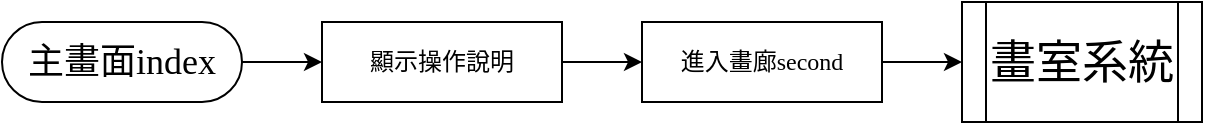 <mxfile version="25.0.3" pages="3">
  <diagram id="C5RBs43oDa-KdzZeNtuy" name="TITLE">
    <mxGraphModel dx="1958" dy="426" grid="1" gridSize="10" guides="1" tooltips="1" connect="1" arrows="1" fold="1" page="1" pageScale="1" pageWidth="1169" pageHeight="827" math="0" shadow="0">
      <root>
        <mxCell id="WIyWlLk6GJQsqaUBKTNV-0" />
        <mxCell id="WIyWlLk6GJQsqaUBKTNV-1" parent="WIyWlLk6GJQsqaUBKTNV-0" />
        <mxCell id="9QTVGhvaD_2GiiJZFoyZ-9" value="" style="edgeStyle=orthogonalEdgeStyle;rounded=0;orthogonalLoop=1;jettySize=auto;html=1;fontFamily=Kiwi Maru;fontSource=https%3A%2F%2Ffonts.googleapis.com%2Fcss%3Ffamily%3DKiwi%2BMaru;" edge="1" parent="WIyWlLk6GJQsqaUBKTNV-1" source="WIyWlLk6GJQsqaUBKTNV-3" target="9QTVGhvaD_2GiiJZFoyZ-3">
          <mxGeometry relative="1" as="geometry" />
        </mxCell>
        <mxCell id="WIyWlLk6GJQsqaUBKTNV-3" value="&lt;h2&gt;&lt;span style=&quot;font-weight: normal;&quot;&gt;主畫面index&lt;/span&gt;&lt;/h2&gt;" style="rounded=1;whiteSpace=wrap;html=1;fontSize=12;glass=0;strokeWidth=1;shadow=0;fontFamily=Kiwi Maru;fontSource=https%3A%2F%2Ffonts.googleapis.com%2Fcss%3Ffamily%3DKiwi%2BMaru;arcSize=50;" parent="WIyWlLk6GJQsqaUBKTNV-1" vertex="1">
          <mxGeometry x="-400" y="200" width="120" height="40" as="geometry" />
        </mxCell>
        <mxCell id="9QTVGhvaD_2GiiJZFoyZ-11" value="" style="edgeStyle=orthogonalEdgeStyle;rounded=0;orthogonalLoop=1;jettySize=auto;html=1;" edge="1" parent="WIyWlLk6GJQsqaUBKTNV-1" source="9QTVGhvaD_2GiiJZFoyZ-3" target="9QTVGhvaD_2GiiJZFoyZ-10">
          <mxGeometry relative="1" as="geometry" />
        </mxCell>
        <mxCell id="9QTVGhvaD_2GiiJZFoyZ-3" value="顯示操作說明" style="rounded=0;whiteSpace=wrap;html=1;fontFamily=Kiwi Maru;fontSource=https%3A%2F%2Ffonts.googleapis.com%2Fcss%3Ffamily%3DKiwi%2BMaru;" vertex="1" parent="WIyWlLk6GJQsqaUBKTNV-1">
          <mxGeometry x="-240" y="200" width="120" height="40" as="geometry" />
        </mxCell>
        <mxCell id="pJwQ3KTqY7-u9gj_tA-J-0" style="edgeStyle=orthogonalEdgeStyle;rounded=0;orthogonalLoop=1;jettySize=auto;html=1;exitX=1;exitY=0.5;exitDx=0;exitDy=0;entryX=0;entryY=0.5;entryDx=0;entryDy=0;" edge="1" parent="WIyWlLk6GJQsqaUBKTNV-1" source="9QTVGhvaD_2GiiJZFoyZ-10" target="9QTVGhvaD_2GiiJZFoyZ-23">
          <mxGeometry relative="1" as="geometry" />
        </mxCell>
        <mxCell id="9QTVGhvaD_2GiiJZFoyZ-10" value="進入畫廊second" style="rounded=0;whiteSpace=wrap;html=1;fontFamily=Kiwi Maru;fontSource=https%3A%2F%2Ffonts.googleapis.com%2Fcss%3Ffamily%3DKiwi%2BMaru;" vertex="1" parent="WIyWlLk6GJQsqaUBKTNV-1">
          <mxGeometry x="-80" y="200" width="120" height="40" as="geometry" />
        </mxCell>
        <mxCell id="9QTVGhvaD_2GiiJZFoyZ-23" value="&lt;h1&gt;&lt;font style=&quot;font-weight: normal; font-size: 23px;&quot; data-font-src=&quot;https://fonts.googleapis.com/css?family=Kiwi+Maru&quot; face=&quot;Kiwi Maru&quot;&gt;畫室系統&lt;/font&gt;&lt;/h1&gt;" style="shape=process;whiteSpace=wrap;html=1;backgroundOutline=1;" vertex="1" parent="WIyWlLk6GJQsqaUBKTNV-1">
          <mxGeometry x="80" y="190" width="120" height="60" as="geometry" />
        </mxCell>
      </root>
    </mxGraphModel>
  </diagram>
  <diagram name="畫室系統" id="c2WG5NS82znBJIUKlmE5">
    <mxGraphModel dx="2319" dy="622" grid="1" gridSize="10" guides="1" tooltips="1" connect="1" arrows="1" fold="1" page="1" pageScale="1" pageWidth="1169" pageHeight="827" math="0" shadow="0">
      <root>
        <mxCell id="p32bG_T66AEGrpSboCYd-0" />
        <mxCell id="p32bG_T66AEGrpSboCYd-1" parent="p32bG_T66AEGrpSboCYd-0" />
        <mxCell id="-irfm2_ZbzQ2pwfHfL90-2" style="edgeStyle=orthogonalEdgeStyle;rounded=0;orthogonalLoop=1;jettySize=auto;html=1;exitX=1;exitY=0.5;exitDx=0;exitDy=0;entryX=0;entryY=0.5;entryDx=0;entryDy=0;fontFamily=Kiwi Maru;fontSource=https%3A%2F%2Ffonts.googleapis.com%2Fcss%3Ffamily%3DKiwi%2BMaru;fontStyle=0" edge="1" parent="p32bG_T66AEGrpSboCYd-1" source="p32bG_T66AEGrpSboCYd-3" target="-irfm2_ZbzQ2pwfHfL90-1">
          <mxGeometry relative="1" as="geometry" />
        </mxCell>
        <mxCell id="p32bG_T66AEGrpSboCYd-3" value="&lt;h2&gt;&lt;span style=&quot;font-weight: normal;&quot;&gt;畫室系統&lt;/span&gt;&lt;/h2&gt;" style="rounded=1;whiteSpace=wrap;html=1;fontSize=12;glass=0;strokeWidth=1;shadow=0;fontFamily=Kiwi Maru;fontSource=https%3A%2F%2Ffonts.googleapis.com%2Fcss%3Ffamily%3DKiwi%2BMaru;arcSize=50;fontStyle=0" vertex="1" parent="p32bG_T66AEGrpSboCYd-1">
          <mxGeometry x="-560" y="200" width="120" height="40" as="geometry" />
        </mxCell>
        <mxCell id="p32bG_T66AEGrpSboCYd-8" style="edgeStyle=orthogonalEdgeStyle;rounded=0;orthogonalLoop=1;jettySize=auto;html=1;exitX=1;exitY=0.5;exitDx=0;exitDy=0;entryX=0;entryY=0.5;entryDx=0;entryDy=0;fontFamily=Kiwi Maru;fontSource=https%3A%2F%2Ffonts.googleapis.com%2Fcss%3Ffamily%3DKiwi%2BMaru;fontStyle=0" edge="1" parent="p32bG_T66AEGrpSboCYd-1" source="-irfm2_ZbzQ2pwfHfL90-4" target="p32bG_T66AEGrpSboCYd-19">
          <mxGeometry relative="1" as="geometry" />
        </mxCell>
        <mxCell id="p32bG_T66AEGrpSboCYd-9" value="Neon Gallery" style="edgeLabel;html=1;align=center;verticalAlign=middle;resizable=0;points=[];fontFamily=Kiwi Maru;fontSource=https%3A%2F%2Ffonts.googleapis.com%2Fcss%3Ffamily%3DKiwi%2BMaru;fontStyle=0" vertex="1" connectable="0" parent="p32bG_T66AEGrpSboCYd-8">
          <mxGeometry x="0.655" y="-1" relative="1" as="geometry">
            <mxPoint x="-12" y="-11" as="offset" />
          </mxGeometry>
        </mxCell>
        <mxCell id="p32bG_T66AEGrpSboCYd-10" style="edgeStyle=orthogonalEdgeStyle;rounded=0;orthogonalLoop=1;jettySize=auto;html=1;exitX=1;exitY=0.5;exitDx=0;exitDy=0;entryX=0;entryY=0.5;entryDx=0;entryDy=0;fontFamily=Kiwi Maru;fontSource=https%3A%2F%2Ffonts.googleapis.com%2Fcss%3Ffamily%3DKiwi%2BMaru;fontStyle=0" edge="1" parent="p32bG_T66AEGrpSboCYd-1" source="-irfm2_ZbzQ2pwfHfL90-4" target="p32bG_T66AEGrpSboCYd-23">
          <mxGeometry relative="1" as="geometry" />
        </mxCell>
        <mxCell id="p32bG_T66AEGrpSboCYd-11" value="Minecraft Gallery" style="edgeLabel;html=1;align=center;verticalAlign=middle;resizable=0;points=[];fontFamily=Kiwi Maru;fontSource=https%3A%2F%2Ffonts.googleapis.com%2Fcss%3Ffamily%3DKiwi%2BMaru;fontStyle=0" vertex="1" connectable="0" parent="p32bG_T66AEGrpSboCYd-10">
          <mxGeometry x="0.659" y="1" relative="1" as="geometry">
            <mxPoint x="-12" y="-9" as="offset" />
          </mxGeometry>
        </mxCell>
        <mxCell id="p32bG_T66AEGrpSboCYd-12" style="edgeStyle=orthogonalEdgeStyle;rounded=0;orthogonalLoop=1;jettySize=auto;html=1;exitX=1;exitY=0.5;exitDx=0;exitDy=0;entryX=0;entryY=0.5;entryDx=0;entryDy=0;fontFamily=Kiwi Maru;fontSource=https%3A%2F%2Ffonts.googleapis.com%2Fcss%3Ffamily%3DKiwi%2BMaru;fontStyle=0" edge="1" parent="p32bG_T66AEGrpSboCYd-1" source="-irfm2_ZbzQ2pwfHfL90-4" target="p32bG_T66AEGrpSboCYd-21">
          <mxGeometry relative="1" as="geometry" />
        </mxCell>
        <mxCell id="p32bG_T66AEGrpSboCYd-13" value="Classic Gallery" style="edgeLabel;html=1;align=center;verticalAlign=middle;resizable=0;points=[];fontFamily=Kiwi Maru;fontSource=https%3A%2F%2Ffonts.googleapis.com%2Fcss%3Ffamily%3DKiwi%2BMaru;fontStyle=0" vertex="1" connectable="0" parent="p32bG_T66AEGrpSboCYd-12">
          <mxGeometry x="0.511" relative="1" as="geometry">
            <mxPoint x="-6" y="-10" as="offset" />
          </mxGeometry>
        </mxCell>
        <mxCell id="-irfm2_ZbzQ2pwfHfL90-5" style="edgeStyle=orthogonalEdgeStyle;rounded=0;orthogonalLoop=1;jettySize=auto;html=1;entryX=0.5;entryY=1;entryDx=0;entryDy=0;fontStyle=0;fontFamily=Kiwi Maru;fontSource=https%3A%2F%2Ffonts.googleapis.com%2Fcss%3Ffamily%3DKiwi%2BMaru;" edge="1" parent="p32bG_T66AEGrpSboCYd-1" source="p32bG_T66AEGrpSboCYd-17" target="-irfm2_ZbzQ2pwfHfL90-4">
          <mxGeometry relative="1" as="geometry" />
        </mxCell>
        <mxCell id="-irfm2_ZbzQ2pwfHfL90-11" value="Yes" style="edgeLabel;html=1;align=center;verticalAlign=middle;resizable=0;points=[];fontStyle=0;fontFamily=Kiwi Maru;fontSource=https%3A%2F%2Ffonts.googleapis.com%2Fcss%3Ffamily%3DKiwi%2BMaru;" vertex="1" connectable="0" parent="-irfm2_ZbzQ2pwfHfL90-5">
          <mxGeometry x="-0.24" y="1" relative="1" as="geometry">
            <mxPoint x="11" y="-6" as="offset" />
          </mxGeometry>
        </mxCell>
        <mxCell id="kcLWZ5KZYA2a2tYNYy8--5" style="edgeStyle=orthogonalEdgeStyle;rounded=0;orthogonalLoop=1;jettySize=auto;html=1;exitX=1;exitY=0.5;exitDx=0;exitDy=0;fontStyle=0;fontFamily=Kiwi Maru;fontSource=https%3A%2F%2Ffonts.googleapis.com%2Fcss%3Ffamily%3DKiwi%2BMaru;entryX=0;entryY=0.5;entryDx=0;entryDy=0;" edge="1" parent="p32bG_T66AEGrpSboCYd-1" source="p32bG_T66AEGrpSboCYd-17" target="kcLWZ5KZYA2a2tYNYy8--8">
          <mxGeometry relative="1" as="geometry">
            <mxPoint y="220" as="targetPoint" />
          </mxGeometry>
        </mxCell>
        <mxCell id="kcLWZ5KZYA2a2tYNYy8--6" value="No" style="edgeLabel;html=1;align=center;verticalAlign=middle;resizable=0;points=[];fontStyle=0;fontFamily=Kiwi Maru;fontSource=https%3A%2F%2Ffonts.googleapis.com%2Fcss%3Ffamily%3DKiwi%2BMaru;" vertex="1" connectable="0" parent="kcLWZ5KZYA2a2tYNYy8--5">
          <mxGeometry x="-0.153" y="2" relative="1" as="geometry">
            <mxPoint x="6" y="-8" as="offset" />
          </mxGeometry>
        </mxCell>
        <mxCell id="p32bG_T66AEGrpSboCYd-17" value="切換&lt;span style=&quot;background-color: initial;&quot;&gt;畫室?&lt;/span&gt;" style="rhombus;whiteSpace=wrap;html=1;fontFamily=Kiwi Maru;rounded=0;fontSource=https%3A%2F%2Ffonts.googleapis.com%2Fcss%3Ffamily%3DKiwi%2BMaru;fontStyle=0" vertex="1" parent="p32bG_T66AEGrpSboCYd-1">
          <mxGeometry x="-200" y="185" width="80" height="70" as="geometry" />
        </mxCell>
        <mxCell id="-irfm2_ZbzQ2pwfHfL90-7" style="edgeStyle=orthogonalEdgeStyle;rounded=0;orthogonalLoop=1;jettySize=auto;html=1;exitX=1;exitY=0.5;exitDx=0;exitDy=0;entryX=0;entryY=0.5;entryDx=0;entryDy=0;fontStyle=0;fontFamily=Kiwi Maru;fontSource=https%3A%2F%2Ffonts.googleapis.com%2Fcss%3Ffamily%3DKiwi%2BMaru;" edge="1" parent="p32bG_T66AEGrpSboCYd-1" source="p32bG_T66AEGrpSboCYd-19" target="-irfm2_ZbzQ2pwfHfL90-6">
          <mxGeometry relative="1" as="geometry" />
        </mxCell>
        <mxCell id="p32bG_T66AEGrpSboCYd-19" value="進入畫廊second" style="rounded=0;whiteSpace=wrap;html=1;fontFamily=Kiwi Maru;fontSource=https%3A%2F%2Ffonts.googleapis.com%2Fcss%3Ffamily%3DKiwi%2BMaru;fontStyle=0" vertex="1" parent="p32bG_T66AEGrpSboCYd-1">
          <mxGeometry x="60" y="20" width="120" height="40" as="geometry" />
        </mxCell>
        <mxCell id="-irfm2_ZbzQ2pwfHfL90-10" style="edgeStyle=orthogonalEdgeStyle;rounded=0;orthogonalLoop=1;jettySize=auto;html=1;exitX=1;exitY=0.5;exitDx=0;exitDy=0;entryX=0;entryY=0.5;entryDx=0;entryDy=0;fontStyle=0;fontFamily=Kiwi Maru;fontSource=https%3A%2F%2Ffonts.googleapis.com%2Fcss%3Ffamily%3DKiwi%2BMaru;" edge="1" parent="p32bG_T66AEGrpSboCYd-1" source="p32bG_T66AEGrpSboCYd-21" target="-irfm2_ZbzQ2pwfHfL90-6">
          <mxGeometry relative="1" as="geometry" />
        </mxCell>
        <mxCell id="p32bG_T66AEGrpSboCYd-21" value="進入畫廊third" style="rounded=0;whiteSpace=wrap;html=1;fontFamily=Kiwi Maru;fontSource=https%3A%2F%2Ffonts.googleapis.com%2Fcss%3Ffamily%3DKiwi%2BMaru;fontStyle=0" vertex="1" parent="p32bG_T66AEGrpSboCYd-1">
          <mxGeometry x="60" y="80" width="120" height="40" as="geometry" />
        </mxCell>
        <mxCell id="-irfm2_ZbzQ2pwfHfL90-9" style="edgeStyle=orthogonalEdgeStyle;rounded=0;orthogonalLoop=1;jettySize=auto;html=1;exitX=1;exitY=0.5;exitDx=0;exitDy=0;entryX=0;entryY=0.5;entryDx=0;entryDy=0;fontStyle=0;fontFamily=Kiwi Maru;fontSource=https%3A%2F%2Ffonts.googleapis.com%2Fcss%3Ffamily%3DKiwi%2BMaru;" edge="1" parent="p32bG_T66AEGrpSboCYd-1" source="p32bG_T66AEGrpSboCYd-23" target="-irfm2_ZbzQ2pwfHfL90-6">
          <mxGeometry relative="1" as="geometry" />
        </mxCell>
        <mxCell id="p32bG_T66AEGrpSboCYd-23" value="進入畫廊fourth" style="rounded=0;whiteSpace=wrap;html=1;fontFamily=Kiwi Maru;fontSource=https%3A%2F%2Ffonts.googleapis.com%2Fcss%3Ffamily%3DKiwi%2BMaru;fontStyle=0" vertex="1" parent="p32bG_T66AEGrpSboCYd-1">
          <mxGeometry x="60" y="140" width="120" height="40" as="geometry" />
        </mxCell>
        <mxCell id="-irfm2_ZbzQ2pwfHfL90-3" style="edgeStyle=orthogonalEdgeStyle;rounded=0;orthogonalLoop=1;jettySize=auto;html=1;exitX=1;exitY=0.5;exitDx=0;exitDy=0;entryX=0;entryY=0.5;entryDx=0;entryDy=0;fontFamily=Kiwi Maru;fontSource=https%3A%2F%2Ffonts.googleapis.com%2Fcss%3Ffamily%3DKiwi%2BMaru;fontStyle=0" edge="1" parent="p32bG_T66AEGrpSboCYd-1" source="-irfm2_ZbzQ2pwfHfL90-1" target="p32bG_T66AEGrpSboCYd-17">
          <mxGeometry relative="1" as="geometry" />
        </mxCell>
        <mxCell id="-irfm2_ZbzQ2pwfHfL90-1" value="開始" style="ellipse;whiteSpace=wrap;html=1;aspect=fixed;fontFamily=Kiwi Maru;fontSource=https%3A%2F%2Ffonts.googleapis.com%2Fcss%3Ffamily%3DKiwi%2BMaru;fontStyle=0" vertex="1" parent="p32bG_T66AEGrpSboCYd-1">
          <mxGeometry x="-360" y="200" width="40" height="40" as="geometry" />
        </mxCell>
        <mxCell id="kcLWZ5KZYA2a2tYNYy8--1" style="edgeStyle=orthogonalEdgeStyle;rounded=0;orthogonalLoop=1;jettySize=auto;html=1;exitX=0;exitY=0.5;exitDx=0;exitDy=0;entryX=1;entryY=0.5;entryDx=0;entryDy=0;fontStyle=0;fontFamily=Kiwi Maru;fontSource=https%3A%2F%2Ffonts.googleapis.com%2Fcss%3Ffamily%3DKiwi%2BMaru;" edge="1" parent="p32bG_T66AEGrpSboCYd-1" source="-irfm2_ZbzQ2pwfHfL90-4" target="kcLWZ5KZYA2a2tYNYy8--0">
          <mxGeometry relative="1" as="geometry" />
        </mxCell>
        <mxCell id="kcLWZ5KZYA2a2tYNYy8--2" value="回主畫面" style="edgeLabel;html=1;align=center;verticalAlign=middle;resizable=0;points=[];fontStyle=0;fontFamily=Kiwi Maru;fontSource=https%3A%2F%2Ffonts.googleapis.com%2Fcss%3Ffamily%3DKiwi%2BMaru;" vertex="1" connectable="0" parent="kcLWZ5KZYA2a2tYNYy8--1">
          <mxGeometry x="-0.13" y="-2" relative="1" as="geometry">
            <mxPoint y="-8" as="offset" />
          </mxGeometry>
        </mxCell>
        <mxCell id="-irfm2_ZbzQ2pwfHfL90-4" value="選擇畫室?" style="rhombus;whiteSpace=wrap;html=1;fontFamily=Kiwi Maru;rounded=0;fontSource=https%3A%2F%2Ffonts.googleapis.com%2Fcss%3Ffamily%3DKiwi%2BMaru;fontStyle=0" vertex="1" parent="p32bG_T66AEGrpSboCYd-1">
          <mxGeometry x="-200" y="65" width="80" height="70" as="geometry" />
        </mxCell>
        <mxCell id="-irfm2_ZbzQ2pwfHfL90-6" value="開始" style="ellipse;whiteSpace=wrap;html=1;aspect=fixed;fontFamily=Kiwi Maru;fontSource=https%3A%2F%2Ffonts.googleapis.com%2Fcss%3Ffamily%3DKiwi%2BMaru;fontStyle=0" vertex="1" parent="p32bG_T66AEGrpSboCYd-1">
          <mxGeometry x="280" y="80" width="40" height="40" as="geometry" />
        </mxCell>
        <mxCell id="kcLWZ5KZYA2a2tYNYy8--0" value="&lt;h2&gt;&lt;span style=&quot;font-weight: normal;&quot;&gt;回主畫面&lt;/span&gt;&lt;/h2&gt;" style="rounded=1;whiteSpace=wrap;html=1;fontSize=12;glass=0;strokeWidth=1;shadow=0;fontFamily=Kiwi Maru;fontSource=https%3A%2F%2Ffonts.googleapis.com%2Fcss%3Ffamily%3DKiwi%2BMaru;arcSize=50;fontStyle=0" vertex="1" parent="p32bG_T66AEGrpSboCYd-1">
          <mxGeometry x="-440" y="80" width="120" height="40" as="geometry" />
        </mxCell>
        <mxCell id="kcLWZ5KZYA2a2tYNYy8--9" style="edgeStyle=orthogonalEdgeStyle;rounded=0;orthogonalLoop=1;jettySize=auto;html=1;exitX=1;exitY=0.5;exitDx=0;exitDy=0;entryX=0;entryY=0.5;entryDx=0;entryDy=0;fontFamily=Kiwi Maru;fontSource=https%3A%2F%2Ffonts.googleapis.com%2Fcss%3Ffamily%3DKiwi%2BMaru;" edge="1" parent="p32bG_T66AEGrpSboCYd-1" source="kcLWZ5KZYA2a2tYNYy8--8" target="BUDkHeqBglOHohRlDjeK-3">
          <mxGeometry relative="1" as="geometry">
            <mxPoint x="160" y="220" as="targetPoint" />
          </mxGeometry>
        </mxCell>
        <mxCell id="kcLWZ5KZYA2a2tYNYy8--10" value="Yes" style="edgeLabel;html=1;align=center;verticalAlign=middle;resizable=0;points=[];fontFamily=Kiwi Maru;fontSource=https%3A%2F%2Ffonts.googleapis.com%2Fcss%3Ffamily%3DKiwi%2BMaru;" vertex="1" connectable="0" parent="kcLWZ5KZYA2a2tYNYy8--9">
          <mxGeometry x="-0.254" y="2" relative="1" as="geometry">
            <mxPoint x="20" y="-8" as="offset" />
          </mxGeometry>
        </mxCell>
        <mxCell id="kcLWZ5KZYA2a2tYNYy8--11" style="edgeStyle=orthogonalEdgeStyle;rounded=0;orthogonalLoop=1;jettySize=auto;html=1;exitX=0.5;exitY=1;exitDx=0;exitDy=0;entryX=0.5;entryY=0;entryDx=0;entryDy=0;fontFamily=Kiwi Maru;fontSource=https%3A%2F%2Ffonts.googleapis.com%2Fcss%3Ffamily%3DKiwi%2BMaru;" edge="1" parent="p32bG_T66AEGrpSboCYd-1" source="kcLWZ5KZYA2a2tYNYy8--8" target="BUDkHeqBglOHohRlDjeK-4">
          <mxGeometry relative="1" as="geometry">
            <mxPoint y="270" as="targetPoint" />
          </mxGeometry>
        </mxCell>
        <mxCell id="kcLWZ5KZYA2a2tYNYy8--16" value="No" style="edgeLabel;html=1;align=center;verticalAlign=middle;resizable=0;points=[];fontFamily=Kiwi Maru;fontSource=https%3A%2F%2Ffonts.googleapis.com%2Fcss%3Ffamily%3DKiwi%2BMaru;" vertex="1" connectable="0" parent="kcLWZ5KZYA2a2tYNYy8--11">
          <mxGeometry x="-0.405" relative="1" as="geometry">
            <mxPoint x="10" y="6" as="offset" />
          </mxGeometry>
        </mxCell>
        <mxCell id="kcLWZ5KZYA2a2tYNYy8--8" value="點擊畫布?" style="rhombus;whiteSpace=wrap;html=1;fontFamily=Kiwi Maru;rounded=0;fontSource=https%3A%2F%2Ffonts.googleapis.com%2Fcss%3Ffamily%3DKiwi%2BMaru;fontStyle=0" vertex="1" parent="p32bG_T66AEGrpSboCYd-1">
          <mxGeometry x="-40" y="185" width="80" height="70" as="geometry" />
        </mxCell>
        <mxCell id="kcLWZ5KZYA2a2tYNYy8--25" style="edgeStyle=orthogonalEdgeStyle;rounded=0;orthogonalLoop=1;jettySize=auto;html=1;entryX=0.5;entryY=1;entryDx=0;entryDy=0;exitX=0;exitY=0.5;exitDx=0;exitDy=0;fontFamily=Kiwi Maru;fontSource=https%3A%2F%2Ffonts.googleapis.com%2Fcss%3Ffamily%3DKiwi%2BMaru;" edge="1" parent="p32bG_T66AEGrpSboCYd-1" source="BUDkHeqBglOHohRlDjeK-4" target="p32bG_T66AEGrpSboCYd-17">
          <mxGeometry relative="1" as="geometry">
            <mxPoint x="-160" y="409" as="sourcePoint" />
          </mxGeometry>
        </mxCell>
        <mxCell id="kcLWZ5KZYA2a2tYNYy8--26" value="&lt;font data-font-src=&quot;https://fonts.googleapis.com/css?family=Kiwi+Maru&quot;&gt;No&lt;/font&gt;" style="edgeLabel;html=1;align=center;verticalAlign=middle;resizable=0;points=[];fontFamily=Kiwi Maru;fontSource=https%3A%2F%2Ffonts.googleapis.com%2Fcss%3Ffamily%3DKiwi%2BMaru;" vertex="1" connectable="0" parent="kcLWZ5KZYA2a2tYNYy8--25">
          <mxGeometry x="-0.711" relative="1" as="geometry">
            <mxPoint y="-9" as="offset" />
          </mxGeometry>
        </mxCell>
        <mxCell id="BUDkHeqBglOHohRlDjeK-0" value="&lt;h1 style=&quot;&quot;&gt;&lt;font data-font-src=&quot;https://fonts.googleapis.com/css?family=Kiwi+Maru&quot; style=&quot;font-weight: normal; font-size: 15px;&quot;&gt;下載此頁畫布&lt;/font&gt;&lt;/h1&gt;" style="rounded=0;whiteSpace=wrap;html=1;fontFamily=Kiwi Maru;fontSource=https%3A%2F%2Ffonts.googleapis.com%2Fcss%3Ffamily%3DKiwi%2BMaru;fontStyle=0" vertex="1" parent="p32bG_T66AEGrpSboCYd-1">
          <mxGeometry x="240" y="384" width="120" height="40" as="geometry" />
        </mxCell>
        <mxCell id="BUDkHeqBglOHohRlDjeK-1" value="&lt;h1 style=&quot;&quot;&gt;&lt;font data-font-src=&quot;https://fonts.googleapis.com/css?family=Kiwi+Maru&quot; style=&quot;font-weight: normal; font-size: 15px;&quot;&gt;清空所有畫布&lt;/font&gt;&lt;/h1&gt;" style="rounded=0;whiteSpace=wrap;html=1;fontFamily=Kiwi Maru;fontSource=https%3A%2F%2Ffonts.googleapis.com%2Fcss%3Ffamily%3DKiwi%2BMaru;fontStyle=0" vertex="1" parent="p32bG_T66AEGrpSboCYd-1">
          <mxGeometry x="240" y="295" width="120" height="40" as="geometry" />
        </mxCell>
        <mxCell id="BUDkHeqBglOHohRlDjeK-3" value="&lt;h1 style=&quot;&quot;&gt;&lt;font style=&quot;font-size: 22px; font-weight: normal;&quot;&gt;畫布系統&lt;/font&gt;&lt;/h1&gt;" style="shape=process;whiteSpace=wrap;html=1;backgroundOutline=1;fontFamily=Kiwi Maru;fontSource=https%3A%2F%2Ffonts.googleapis.com%2Fcss%3Ffamily%3DKiwi%2BMaru;" vertex="1" parent="p32bG_T66AEGrpSboCYd-1">
          <mxGeometry x="160" y="190" width="120" height="60" as="geometry" />
        </mxCell>
        <mxCell id="BUDkHeqBglOHohRlDjeK-8" style="edgeStyle=orthogonalEdgeStyle;rounded=0;orthogonalLoop=1;jettySize=auto;html=1;exitX=1;exitY=0.5;exitDx=0;exitDy=0;entryX=0;entryY=0.5;entryDx=0;entryDy=0;fontFamily=Kiwi Maru;fontSource=https%3A%2F%2Ffonts.googleapis.com%2Fcss%3Ffamily%3DKiwi%2BMaru;" edge="1" parent="p32bG_T66AEGrpSboCYd-1" source="BUDkHeqBglOHohRlDjeK-4" target="BUDkHeqBglOHohRlDjeK-1">
          <mxGeometry relative="1" as="geometry">
            <mxPoint x="170" y="315" as="targetPoint" />
          </mxGeometry>
        </mxCell>
        <mxCell id="BUDkHeqBglOHohRlDjeK-16" value="清空所有畫布" style="edgeLabel;html=1;align=center;verticalAlign=middle;resizable=0;points=[];fontFamily=Kiwi Maru;fontSource=https%3A%2F%2Ffonts.googleapis.com%2Fcss%3Ffamily%3DKiwi%2BMaru;" vertex="1" connectable="0" parent="BUDkHeqBglOHohRlDjeK-8">
          <mxGeometry x="0.088" relative="1" as="geometry">
            <mxPoint y="-15" as="offset" />
          </mxGeometry>
        </mxCell>
        <mxCell id="BUDkHeqBglOHohRlDjeK-13" style="edgeStyle=orthogonalEdgeStyle;rounded=0;orthogonalLoop=1;jettySize=auto;html=1;exitX=1;exitY=0.5;exitDx=0;exitDy=0;entryX=0;entryY=0.5;entryDx=0;entryDy=0;fontFamily=Kiwi Maru;fontSource=https%3A%2F%2Ffonts.googleapis.com%2Fcss%3Ffamily%3DKiwi%2BMaru;" edge="1" parent="p32bG_T66AEGrpSboCYd-1" source="BUDkHeqBglOHohRlDjeK-4" target="BUDkHeqBglOHohRlDjeK-0">
          <mxGeometry relative="1" as="geometry">
            <Array as="points">
              <mxPoint x="60" y="315" />
              <mxPoint x="60" y="404" />
            </Array>
          </mxGeometry>
        </mxCell>
        <mxCell id="BUDkHeqBglOHohRlDjeK-15" value="下載此頁畫布" style="edgeLabel;html=1;align=center;verticalAlign=middle;resizable=0;points=[];fontFamily=Kiwi Maru;fontSource=https%3A%2F%2Ffonts.googleapis.com%2Fcss%3Ffamily%3DKiwi%2BMaru;" vertex="1" connectable="0" parent="BUDkHeqBglOHohRlDjeK-13">
          <mxGeometry x="0.454" y="1" relative="1" as="geometry">
            <mxPoint x="-11" y="-13" as="offset" />
          </mxGeometry>
        </mxCell>
        <mxCell id="BUDkHeqBglOHohRlDjeK-4" value="點擊功能鍵?" style="rhombus;whiteSpace=wrap;html=1;fontFamily=Kiwi Maru;rounded=0;fontSource=https%3A%2F%2Ffonts.googleapis.com%2Fcss%3Ffamily%3DKiwi%2BMaru;fontStyle=0" vertex="1" parent="p32bG_T66AEGrpSboCYd-1">
          <mxGeometry x="-40" y="280" width="80" height="70" as="geometry" />
        </mxCell>
      </root>
    </mxGraphModel>
  </diagram>
  <diagram name="畫布系統" id="ONkcmC7zTux4sUwjIdsT">
    <mxGraphModel dx="2319" dy="1449" grid="1" gridSize="10" guides="1" tooltips="1" connect="1" arrows="1" fold="1" page="1" pageScale="1" pageWidth="1169" pageHeight="827" math="0" shadow="0">
      <root>
        <mxCell id="PvoorJOuWGyfrl_pA_Ak-0" />
        <mxCell id="PvoorJOuWGyfrl_pA_Ak-1" parent="PvoorJOuWGyfrl_pA_Ak-0" />
        <mxCell id="bMZdu5XNvTnawjpwwHDR-0" style="edgeStyle=orthogonalEdgeStyle;rounded=0;orthogonalLoop=1;jettySize=auto;html=1;exitX=1;exitY=0.5;exitDx=0;exitDy=0;entryX=0;entryY=0.5;entryDx=0;entryDy=0;" edge="1" parent="PvoorJOuWGyfrl_pA_Ak-1" source="PvoorJOuWGyfrl_pA_Ak-3" target="PqUDpHPbKcZpN5mKiJbn-0">
          <mxGeometry relative="1" as="geometry" />
        </mxCell>
        <mxCell id="PvoorJOuWGyfrl_pA_Ak-3" value="&lt;h2&gt;&lt;span style=&quot;font-weight: normal;&quot;&gt;畫布系統&lt;/span&gt;&lt;/h2&gt;" style="rounded=1;whiteSpace=wrap;html=1;fontSize=12;glass=0;strokeWidth=1;shadow=0;fontFamily=Kiwi Maru;fontSource=https%3A%2F%2Ffonts.googleapis.com%2Fcss%3Ffamily%3DKiwi%2BMaru;arcSize=50;fontStyle=0" vertex="1" parent="PvoorJOuWGyfrl_pA_Ak-1">
          <mxGeometry x="-560" y="200" width="120" height="40" as="geometry" />
        </mxCell>
        <mxCell id="PqUDpHPbKcZpN5mKiJbn-7" value="No" style="edgeStyle=orthogonalEdgeStyle;rounded=0;orthogonalLoop=1;jettySize=auto;html=1;exitX=1;exitY=0.5;exitDx=0;exitDy=0;entryX=0;entryY=0.5;entryDx=0;entryDy=0;fontFamily=Kiwi Maru;fontSource=https%3A%2F%2Ffonts.googleapis.com%2Fcss%3Ffamily%3DKiwi%2BMaru;" edge="1" parent="PvoorJOuWGyfrl_pA_Ak-1" source="PvoorJOuWGyfrl_pA_Ak-38" target="PqUDpHPbKcZpN5mKiJbn-24">
          <mxGeometry x="-0.5" y="10" relative="1" as="geometry">
            <mxPoint x="200" y="220" as="targetPoint" />
            <mxPoint as="offset" />
          </mxGeometry>
        </mxCell>
        <mxCell id="PqUDpHPbKcZpN5mKiJbn-17" style="edgeStyle=orthogonalEdgeStyle;rounded=0;orthogonalLoop=1;jettySize=auto;html=1;exitX=0.5;exitY=0;exitDx=0;exitDy=0;entryX=0;entryY=0.5;entryDx=0;entryDy=0;fontFamily=Kiwi Maru;fontSource=https%3A%2F%2Ffonts.googleapis.com%2Fcss%3Ffamily%3DKiwi%2BMaru;" edge="1" parent="PvoorJOuWGyfrl_pA_Ak-1" source="PvoorJOuWGyfrl_pA_Ak-38" target="PqUDpHPbKcZpN5mKiJbn-15">
          <mxGeometry relative="1" as="geometry" />
        </mxCell>
        <mxCell id="PqUDpHPbKcZpN5mKiJbn-20" value="鉛筆" style="edgeLabel;html=1;align=center;verticalAlign=middle;resizable=0;points=[];fontFamily=Kiwi Maru;fontSource=https%3A%2F%2Ffonts.googleapis.com%2Fcss%3Ffamily%3DKiwi%2BMaru;" vertex="1" connectable="0" parent="PqUDpHPbKcZpN5mKiJbn-17">
          <mxGeometry x="0.795" y="1" relative="1" as="geometry">
            <mxPoint x="5" y="-9" as="offset" />
          </mxGeometry>
        </mxCell>
        <mxCell id="PqUDpHPbKcZpN5mKiJbn-18" style="edgeStyle=orthogonalEdgeStyle;rounded=0;orthogonalLoop=1;jettySize=auto;html=1;exitX=0.5;exitY=0;exitDx=0;exitDy=0;entryX=0;entryY=0.5;entryDx=0;entryDy=0;fontFamily=Kiwi Maru;fontSource=https%3A%2F%2Ffonts.googleapis.com%2Fcss%3Ffamily%3DKiwi%2BMaru;" edge="1" parent="PvoorJOuWGyfrl_pA_Ak-1" source="PvoorJOuWGyfrl_pA_Ak-38" target="PqUDpHPbKcZpN5mKiJbn-13">
          <mxGeometry relative="1" as="geometry" />
        </mxCell>
        <mxCell id="PqUDpHPbKcZpN5mKiJbn-21" value="橡皮擦" style="edgeLabel;html=1;align=center;verticalAlign=middle;resizable=0;points=[];fontFamily=Kiwi Maru;fontSource=https%3A%2F%2Ffonts.googleapis.com%2Fcss%3Ffamily%3DKiwi%2BMaru;" vertex="1" connectable="0" parent="PqUDpHPbKcZpN5mKiJbn-18">
          <mxGeometry x="0.775" relative="1" as="geometry">
            <mxPoint y="-10" as="offset" />
          </mxGeometry>
        </mxCell>
        <mxCell id="PqUDpHPbKcZpN5mKiJbn-19" style="edgeStyle=orthogonalEdgeStyle;rounded=0;orthogonalLoop=1;jettySize=auto;html=1;exitX=0.5;exitY=0;exitDx=0;exitDy=0;entryX=0;entryY=0.5;entryDx=0;entryDy=0;fontFamily=Kiwi Maru;fontSource=https%3A%2F%2Ffonts.googleapis.com%2Fcss%3Ffamily%3DKiwi%2BMaru;" edge="1" parent="PvoorJOuWGyfrl_pA_Ak-1" source="PvoorJOuWGyfrl_pA_Ak-38" target="PqUDpHPbKcZpN5mKiJbn-14">
          <mxGeometry relative="1" as="geometry" />
        </mxCell>
        <mxCell id="PqUDpHPbKcZpN5mKiJbn-22" value="刷子" style="edgeLabel;html=1;align=center;verticalAlign=middle;resizable=0;points=[];fontFamily=Kiwi Maru;fontSource=https%3A%2F%2Ffonts.googleapis.com%2Fcss%3Ffamily%3DKiwi%2BMaru;" vertex="1" connectable="0" parent="PqUDpHPbKcZpN5mKiJbn-19">
          <mxGeometry x="0.668" y="2" relative="1" as="geometry">
            <mxPoint y="-8" as="offset" />
          </mxGeometry>
        </mxCell>
        <mxCell id="PqUDpHPbKcZpN5mKiJbn-23" value="Yes" style="edgeLabel;html=1;align=center;verticalAlign=middle;resizable=0;points=[];fontFamily=Kiwi Maru;fontSource=https%3A%2F%2Ffonts.googleapis.com%2Fcss%3Ffamily%3DKiwi%2BMaru;" vertex="1" connectable="0" parent="PqUDpHPbKcZpN5mKiJbn-19">
          <mxGeometry x="-0.515" y="2" relative="1" as="geometry">
            <mxPoint x="12" as="offset" />
          </mxGeometry>
        </mxCell>
        <mxCell id="vj6_E0E29R-TUYeUOTic-1" style="edgeStyle=orthogonalEdgeStyle;rounded=0;orthogonalLoop=1;jettySize=auto;html=1;exitX=1;exitY=0.5;exitDx=0;exitDy=0;entryX=0.5;entryY=0;entryDx=0;entryDy=0;" edge="1" parent="PvoorJOuWGyfrl_pA_Ak-1" source="PvoorJOuWGyfrl_pA_Ak-38" target="vj6_E0E29R-TUYeUOTic-0">
          <mxGeometry relative="1" as="geometry" />
        </mxCell>
        <mxCell id="PvoorJOuWGyfrl_pA_Ak-38" value="&lt;font style=&quot;font-size: 11px;&quot;&gt;點選工具?&lt;/font&gt;" style="rhombus;whiteSpace=wrap;html=1;fontFamily=Kiwi Maru;rounded=0;fontSource=https%3A%2F%2Ffonts.googleapis.com%2Fcss%3Ffamily%3DKiwi%2BMaru;fontStyle=0" vertex="1" parent="PvoorJOuWGyfrl_pA_Ak-1">
          <mxGeometry x="-80" y="185" width="80" height="70" as="geometry" />
        </mxCell>
        <mxCell id="PqUDpHPbKcZpN5mKiJbn-2" style="edgeStyle=orthogonalEdgeStyle;rounded=0;orthogonalLoop=1;jettySize=auto;html=1;exitX=1;exitY=0.5;exitDx=0;exitDy=0;entryX=0;entryY=0.5;entryDx=0;entryDy=0;fontFamily=Kiwi Maru;fontSource=https%3A%2F%2Ffonts.googleapis.com%2Fcss%3Ffamily%3DKiwi%2BMaru;" edge="1" parent="PvoorJOuWGyfrl_pA_Ak-1" source="PqUDpHPbKcZpN5mKiJbn-0" target="PqUDpHPbKcZpN5mKiJbn-1">
          <mxGeometry relative="1" as="geometry" />
        </mxCell>
        <mxCell id="PqUDpHPbKcZpN5mKiJbn-0" value="設置Canva畫布&lt;br&gt;工具:套用鉛筆屬性" style="rounded=0;whiteSpace=wrap;html=1;fontFamily=Kiwi Maru;fontSource=https%3A%2F%2Ffonts.googleapis.com%2Fcss%3Ffamily%3DKiwi%2BMaru;fontStyle=0" vertex="1" parent="PvoorJOuWGyfrl_pA_Ak-1">
          <mxGeometry x="-400" y="200" width="120" height="40" as="geometry" />
        </mxCell>
        <mxCell id="PqUDpHPbKcZpN5mKiJbn-5" style="edgeStyle=orthogonalEdgeStyle;rounded=0;orthogonalLoop=1;jettySize=auto;html=1;exitX=1;exitY=0.5;exitDx=0;exitDy=0;entryX=0;entryY=0.5;entryDx=0;entryDy=0;fontFamily=Kiwi Maru;fontSource=https%3A%2F%2Ffonts.googleapis.com%2Fcss%3Ffamily%3DKiwi%2BMaru;" edge="1" parent="PvoorJOuWGyfrl_pA_Ak-1" source="PqUDpHPbKcZpN5mKiJbn-1" target="PvoorJOuWGyfrl_pA_Ak-38">
          <mxGeometry relative="1" as="geometry" />
        </mxCell>
        <mxCell id="PqUDpHPbKcZpN5mKiJbn-1" value="顯示Canva畫布&lt;br&gt;顯示工具列" style="rounded=0;whiteSpace=wrap;html=1;fontFamily=Kiwi Maru;fontSource=https%3A%2F%2Ffonts.googleapis.com%2Fcss%3Ffamily%3DKiwi%2BMaru;fontStyle=0" vertex="1" parent="PvoorJOuWGyfrl_pA_Ak-1">
          <mxGeometry x="-240" y="200" width="120" height="40" as="geometry" />
        </mxCell>
        <mxCell id="PqUDpHPbKcZpN5mKiJbn-32" style="edgeStyle=orthogonalEdgeStyle;rounded=0;orthogonalLoop=1;jettySize=auto;html=1;exitX=1;exitY=0.5;exitDx=0;exitDy=0;entryX=0;entryY=0.5;entryDx=0;entryDy=0;fontFamily=Kiwi Maru;fontSource=https%3A%2F%2Ffonts.googleapis.com%2Fcss%3Ffamily%3DKiwi%2BMaru;" edge="1" parent="PvoorJOuWGyfrl_pA_Ak-1" source="PqUDpHPbKcZpN5mKiJbn-13" target="PqUDpHPbKcZpN5mKiJbn-24">
          <mxGeometry relative="1" as="geometry" />
        </mxCell>
        <mxCell id="PqUDpHPbKcZpN5mKiJbn-13" value="工具:套用橡皮擦屬性" style="rounded=0;whiteSpace=wrap;html=1;fontFamily=Kiwi Maru;fontSource=https%3A%2F%2Ffonts.googleapis.com%2Fcss%3Ffamily%3DKiwi%2BMaru;fontStyle=0" vertex="1" parent="PvoorJOuWGyfrl_pA_Ak-1">
          <mxGeometry y="20" width="120" height="40" as="geometry" />
        </mxCell>
        <mxCell id="PqUDpHPbKcZpN5mKiJbn-31" style="edgeStyle=orthogonalEdgeStyle;rounded=0;orthogonalLoop=1;jettySize=auto;html=1;exitX=1;exitY=0.5;exitDx=0;exitDy=0;entryX=0;entryY=0.5;entryDx=0;entryDy=0;fontFamily=Kiwi Maru;fontSource=https%3A%2F%2Ffonts.googleapis.com%2Fcss%3Ffamily%3DKiwi%2BMaru;" edge="1" parent="PvoorJOuWGyfrl_pA_Ak-1" source="PqUDpHPbKcZpN5mKiJbn-14" target="PqUDpHPbKcZpN5mKiJbn-24">
          <mxGeometry relative="1" as="geometry" />
        </mxCell>
        <mxCell id="PqUDpHPbKcZpN5mKiJbn-14" value="工具:套用刷子屬性" style="rounded=0;whiteSpace=wrap;html=1;fontFamily=Kiwi Maru;fontSource=https%3A%2F%2Ffonts.googleapis.com%2Fcss%3Ffamily%3DKiwi%2BMaru;fontStyle=0" vertex="1" parent="PvoorJOuWGyfrl_pA_Ak-1">
          <mxGeometry y="80" width="120" height="40" as="geometry" />
        </mxCell>
        <mxCell id="PqUDpHPbKcZpN5mKiJbn-33" style="edgeStyle=orthogonalEdgeStyle;rounded=0;orthogonalLoop=1;jettySize=auto;html=1;exitX=1;exitY=0.5;exitDx=0;exitDy=0;entryX=0;entryY=0.5;entryDx=0;entryDy=0;fontFamily=Kiwi Maru;fontSource=https%3A%2F%2Ffonts.googleapis.com%2Fcss%3Ffamily%3DKiwi%2BMaru;" edge="1" parent="PvoorJOuWGyfrl_pA_Ak-1" source="PqUDpHPbKcZpN5mKiJbn-15" target="PqUDpHPbKcZpN5mKiJbn-24">
          <mxGeometry relative="1" as="geometry" />
        </mxCell>
        <mxCell id="PqUDpHPbKcZpN5mKiJbn-15" value="工具:套用鉛筆屬性" style="rounded=0;whiteSpace=wrap;html=1;fontFamily=Kiwi Maru;fontSource=https%3A%2F%2Ffonts.googleapis.com%2Fcss%3Ffamily%3DKiwi%2BMaru;fontStyle=0" vertex="1" parent="PvoorJOuWGyfrl_pA_Ak-1">
          <mxGeometry y="-40" width="120" height="40" as="geometry" />
        </mxCell>
        <mxCell id="PqUDpHPbKcZpN5mKiJbn-30" style="edgeStyle=orthogonalEdgeStyle;rounded=0;orthogonalLoop=1;jettySize=auto;html=1;exitX=1;exitY=0.5;exitDx=0;exitDy=0;entryX=0;entryY=0.5;entryDx=0;entryDy=0;fontFamily=Kiwi Maru;fontSource=https%3A%2F%2Ffonts.googleapis.com%2Fcss%3Ffamily%3DKiwi%2BMaru;" edge="1" parent="PvoorJOuWGyfrl_pA_Ak-1" source="PqUDpHPbKcZpN5mKiJbn-24" target="PqUDpHPbKcZpN5mKiJbn-29">
          <mxGeometry relative="1" as="geometry" />
        </mxCell>
        <mxCell id="PqUDpHPbKcZpN5mKiJbn-34" value="Yes" style="edgeLabel;html=1;align=center;verticalAlign=middle;resizable=0;points=[];fontFamily=Kiwi Maru;fontSource=https%3A%2F%2Ffonts.googleapis.com%2Fcss%3Ffamily%3DKiwi%2BMaru;" vertex="1" connectable="0" parent="PqUDpHPbKcZpN5mKiJbn-30">
          <mxGeometry x="-0.038" y="2" relative="1" as="geometry">
            <mxPoint y="-8" as="offset" />
          </mxGeometry>
        </mxCell>
        <mxCell id="PqUDpHPbKcZpN5mKiJbn-36" style="edgeStyle=orthogonalEdgeStyle;rounded=0;orthogonalLoop=1;jettySize=auto;html=1;exitX=0.5;exitY=1;exitDx=0;exitDy=0;entryX=0.5;entryY=0;entryDx=0;entryDy=0;fontFamily=Kiwi Maru;fontSource=https%3A%2F%2Ffonts.googleapis.com%2Fcss%3Ffamily%3DKiwi%2BMaru;" edge="1" parent="PvoorJOuWGyfrl_pA_Ak-1" source="PqUDpHPbKcZpN5mKiJbn-24" target="PqUDpHPbKcZpN5mKiJbn-35">
          <mxGeometry relative="1" as="geometry" />
        </mxCell>
        <mxCell id="PqUDpHPbKcZpN5mKiJbn-37" value="No" style="edgeLabel;html=1;align=center;verticalAlign=middle;resizable=0;points=[];fontFamily=Kiwi Maru;fontSource=https%3A%2F%2Ffonts.googleapis.com%2Fcss%3Ffamily%3DKiwi%2BMaru;" vertex="1" connectable="0" parent="PqUDpHPbKcZpN5mKiJbn-36">
          <mxGeometry x="-0.227" relative="1" as="geometry">
            <mxPoint x="10" as="offset" />
          </mxGeometry>
        </mxCell>
        <mxCell id="PqUDpHPbKcZpN5mKiJbn-24" value="&lt;span style=&quot;font-size: 11px;&quot;&gt;畫布互動?&lt;/span&gt;" style="rhombus;whiteSpace=wrap;html=1;fontFamily=Kiwi Maru;rounded=0;fontSource=https%3A%2F%2Ffonts.googleapis.com%2Fcss%3Ffamily%3DKiwi%2BMaru;fontStyle=0" vertex="1" parent="PvoorJOuWGyfrl_pA_Ak-1">
          <mxGeometry x="160" y="185" width="80" height="70" as="geometry" />
        </mxCell>
        <mxCell id="PqUDpHPbKcZpN5mKiJbn-29" value="描繪畫布Canva" style="rounded=0;whiteSpace=wrap;html=1;fontFamily=Kiwi Maru;fontSource=https%3A%2F%2Ffonts.googleapis.com%2Fcss%3Ffamily%3DKiwi%2BMaru;fontStyle=0" vertex="1" parent="PvoorJOuWGyfrl_pA_Ak-1">
          <mxGeometry x="280" y="200" width="120" height="40" as="geometry" />
        </mxCell>
        <mxCell id="o-EEMKxTatu6Lr7KsEkF-4" style="edgeStyle=orthogonalEdgeStyle;rounded=0;orthogonalLoop=1;jettySize=auto;html=1;exitX=1;exitY=0.5;exitDx=0;exitDy=0;entryX=0;entryY=0.5;entryDx=0;entryDy=0;fontFamily=Kiwi Maru;fontSource=https%3A%2F%2Ffonts.googleapis.com%2Fcss%3Ffamily%3DKiwi%2BMaru;" edge="1" parent="PvoorJOuWGyfrl_pA_Ak-1" source="PqUDpHPbKcZpN5mKiJbn-35" target="o-EEMKxTatu6Lr7KsEkF-1">
          <mxGeometry relative="1" as="geometry" />
        </mxCell>
        <mxCell id="o-EEMKxTatu6Lr7KsEkF-7" value="上傳畫布" style="edgeLabel;html=1;align=center;verticalAlign=middle;resizable=0;points=[];fontFamily=Kiwi Maru;fontSource=https%3A%2F%2Ffonts.googleapis.com%2Fcss%3Ffamily%3DKiwi%2BMaru;" vertex="1" connectable="0" parent="o-EEMKxTatu6Lr7KsEkF-4">
          <mxGeometry x="-0.167" relative="1" as="geometry">
            <mxPoint x="7" y="-15" as="offset" />
          </mxGeometry>
        </mxCell>
        <mxCell id="o-EEMKxTatu6Lr7KsEkF-5" style="edgeStyle=orthogonalEdgeStyle;rounded=0;orthogonalLoop=1;jettySize=auto;html=1;exitX=1;exitY=0.5;exitDx=0;exitDy=0;entryX=0;entryY=0.5;entryDx=0;entryDy=0;fontFamily=Kiwi Maru;fontSource=https%3A%2F%2Ffonts.googleapis.com%2Fcss%3Ffamily%3DKiwi%2BMaru;" edge="1" parent="PvoorJOuWGyfrl_pA_Ak-1" source="PqUDpHPbKcZpN5mKiJbn-35" target="o-EEMKxTatu6Lr7KsEkF-2">
          <mxGeometry relative="1" as="geometry">
            <Array as="points">
              <mxPoint x="240" y="380" />
            </Array>
          </mxGeometry>
        </mxCell>
        <mxCell id="o-EEMKxTatu6Lr7KsEkF-8" value="清空畫布" style="edgeLabel;html=1;align=center;verticalAlign=middle;resizable=0;points=[];fontFamily=Kiwi Maru;fontSource=https%3A%2F%2Ffonts.googleapis.com%2Fcss%3Ffamily%3DKiwi%2BMaru;" vertex="1" connectable="0" parent="o-EEMKxTatu6Lr7KsEkF-5">
          <mxGeometry x="0.444" y="1" relative="1" as="geometry">
            <mxPoint y="-9" as="offset" />
          </mxGeometry>
        </mxCell>
        <mxCell id="o-EEMKxTatu6Lr7KsEkF-6" style="edgeStyle=orthogonalEdgeStyle;rounded=0;orthogonalLoop=1;jettySize=auto;html=1;exitX=1;exitY=0.5;exitDx=0;exitDy=0;entryX=0;entryY=0.5;entryDx=0;entryDy=0;fontFamily=Kiwi Maru;fontSource=https%3A%2F%2Ffonts.googleapis.com%2Fcss%3Ffamily%3DKiwi%2BMaru;" edge="1" parent="PvoorJOuWGyfrl_pA_Ak-1" source="PqUDpHPbKcZpN5mKiJbn-35" target="o-EEMKxTatu6Lr7KsEkF-3">
          <mxGeometry relative="1" as="geometry">
            <Array as="points">
              <mxPoint x="240" y="440" />
            </Array>
          </mxGeometry>
        </mxCell>
        <mxCell id="o-EEMKxTatu6Lr7KsEkF-9" value="匯出為PNG" style="edgeLabel;html=1;align=center;verticalAlign=middle;resizable=0;points=[];fontFamily=Kiwi Maru;fontSource=https%3A%2F%2Ffonts.googleapis.com%2Fcss%3Ffamily%3DKiwi%2BMaru;" vertex="1" connectable="0" parent="o-EEMKxTatu6Lr7KsEkF-6">
          <mxGeometry x="0.607" y="-2" relative="1" as="geometry">
            <mxPoint y="-12" as="offset" />
          </mxGeometry>
        </mxCell>
        <mxCell id="vj6_E0E29R-TUYeUOTic-2" style="edgeStyle=orthogonalEdgeStyle;rounded=0;orthogonalLoop=1;jettySize=auto;html=1;exitX=0;exitY=0.5;exitDx=0;exitDy=0;entryX=1;entryY=0.5;entryDx=0;entryDy=0;" edge="1" parent="PvoorJOuWGyfrl_pA_Ak-1" source="PqUDpHPbKcZpN5mKiJbn-35" target="vj6_E0E29R-TUYeUOTic-0">
          <mxGeometry relative="1" as="geometry" />
        </mxCell>
        <mxCell id="vj6_E0E29R-TUYeUOTic-3" value="No" style="edgeLabel;html=1;align=center;verticalAlign=middle;resizable=0;points=[];" vertex="1" connectable="0" parent="vj6_E0E29R-TUYeUOTic-2">
          <mxGeometry x="-0.224" y="1" relative="1" as="geometry">
            <mxPoint x="-4" y="-21" as="offset" />
          </mxGeometry>
        </mxCell>
        <mxCell id="PqUDpHPbKcZpN5mKiJbn-35" value="&lt;span style=&quot;font-size: 11px;&quot;&gt;功能鍵?&lt;/span&gt;" style="rhombus;whiteSpace=wrap;html=1;fontFamily=Kiwi Maru;rounded=0;fontSource=https%3A%2F%2Ffonts.googleapis.com%2Fcss%3Ffamily%3DKiwi%2BMaru;fontStyle=0" vertex="1" parent="PvoorJOuWGyfrl_pA_Ak-1">
          <mxGeometry x="160" y="280" width="80" height="70" as="geometry" />
        </mxCell>
        <mxCell id="o-EEMKxTatu6Lr7KsEkF-1" value="&lt;span style=&quot;font-size: 11px; text-wrap: nowrap; background-color: rgb(255, 255, 255);&quot;&gt;上傳畫布&lt;/span&gt;" style="rounded=0;whiteSpace=wrap;html=1;fontFamily=Kiwi Maru;fontSource=https%3A%2F%2Ffonts.googleapis.com%2Fcss%3Ffamily%3DKiwi%2BMaru;fontStyle=0" vertex="1" parent="PvoorJOuWGyfrl_pA_Ak-1">
          <mxGeometry x="320" y="295" width="120" height="40" as="geometry" />
        </mxCell>
        <mxCell id="o-EEMKxTatu6Lr7KsEkF-2" value="&lt;span style=&quot;font-size: 11px; text-wrap: nowrap; background-color: rgb(255, 255, 255);&quot;&gt;清空畫布&lt;/span&gt;" style="rounded=0;whiteSpace=wrap;html=1;fontFamily=Kiwi Maru;fontSource=https%3A%2F%2Ffonts.googleapis.com%2Fcss%3Ffamily%3DKiwi%2BMaru;fontStyle=0" vertex="1" parent="PvoorJOuWGyfrl_pA_Ak-1">
          <mxGeometry x="320" y="360" width="120" height="40" as="geometry" />
        </mxCell>
        <mxCell id="o-EEMKxTatu6Lr7KsEkF-3" value="&lt;span style=&quot;font-size: 11px; text-wrap: nowrap; background-color: rgb(255, 255, 255);&quot;&gt;匯出為PNG&lt;/span&gt;" style="rounded=0;whiteSpace=wrap;html=1;fontFamily=Kiwi Maru;fontSource=https%3A%2F%2Ffonts.googleapis.com%2Fcss%3Ffamily%3DKiwi%2BMaru;fontStyle=0" vertex="1" parent="PvoorJOuWGyfrl_pA_Ak-1">
          <mxGeometry x="320" y="420" width="120" height="40" as="geometry" />
        </mxCell>
        <mxCell id="vj6_E0E29R-TUYeUOTic-4" style="edgeStyle=orthogonalEdgeStyle;rounded=0;orthogonalLoop=1;jettySize=auto;html=1;exitX=0;exitY=0.5;exitDx=0;exitDy=0;" edge="1" parent="PvoorJOuWGyfrl_pA_Ak-1" source="vj6_E0E29R-TUYeUOTic-0" target="vj6_E0E29R-TUYeUOTic-5">
          <mxGeometry relative="1" as="geometry">
            <mxPoint x="-38.095" y="315.143" as="targetPoint" />
          </mxGeometry>
        </mxCell>
        <mxCell id="vj6_E0E29R-TUYeUOTic-0" value="&lt;font&gt;點擊Overlay?&lt;/font&gt;" style="rhombus;whiteSpace=wrap;html=1;fontFamily=Kiwi Maru;rounded=0;fontSource=https%3A%2F%2Ffonts.googleapis.com%2Fcss%3Ffamily%3DKiwi%2BMaru;fontStyle=0;fontSize=11;" vertex="1" parent="PvoorJOuWGyfrl_pA_Ak-1">
          <mxGeometry x="40" y="280" width="80" height="70" as="geometry" />
        </mxCell>
        <mxCell id="vj6_E0E29R-TUYeUOTic-5" value="&lt;h2 style=&quot;font-family: &amp;quot;Kiwi Maru&amp;quot;;&quot;&gt;&lt;span style=&quot;font-weight: normal;&quot;&gt;畫室系統&lt;/span&gt;&lt;/h2&gt;" style="shape=process;whiteSpace=wrap;html=1;backgroundOutline=1;" vertex="1" parent="PvoorJOuWGyfrl_pA_Ak-1">
          <mxGeometry x="-139.995" y="285.003" width="120" height="60" as="geometry" />
        </mxCell>
      </root>
    </mxGraphModel>
  </diagram>
</mxfile>
